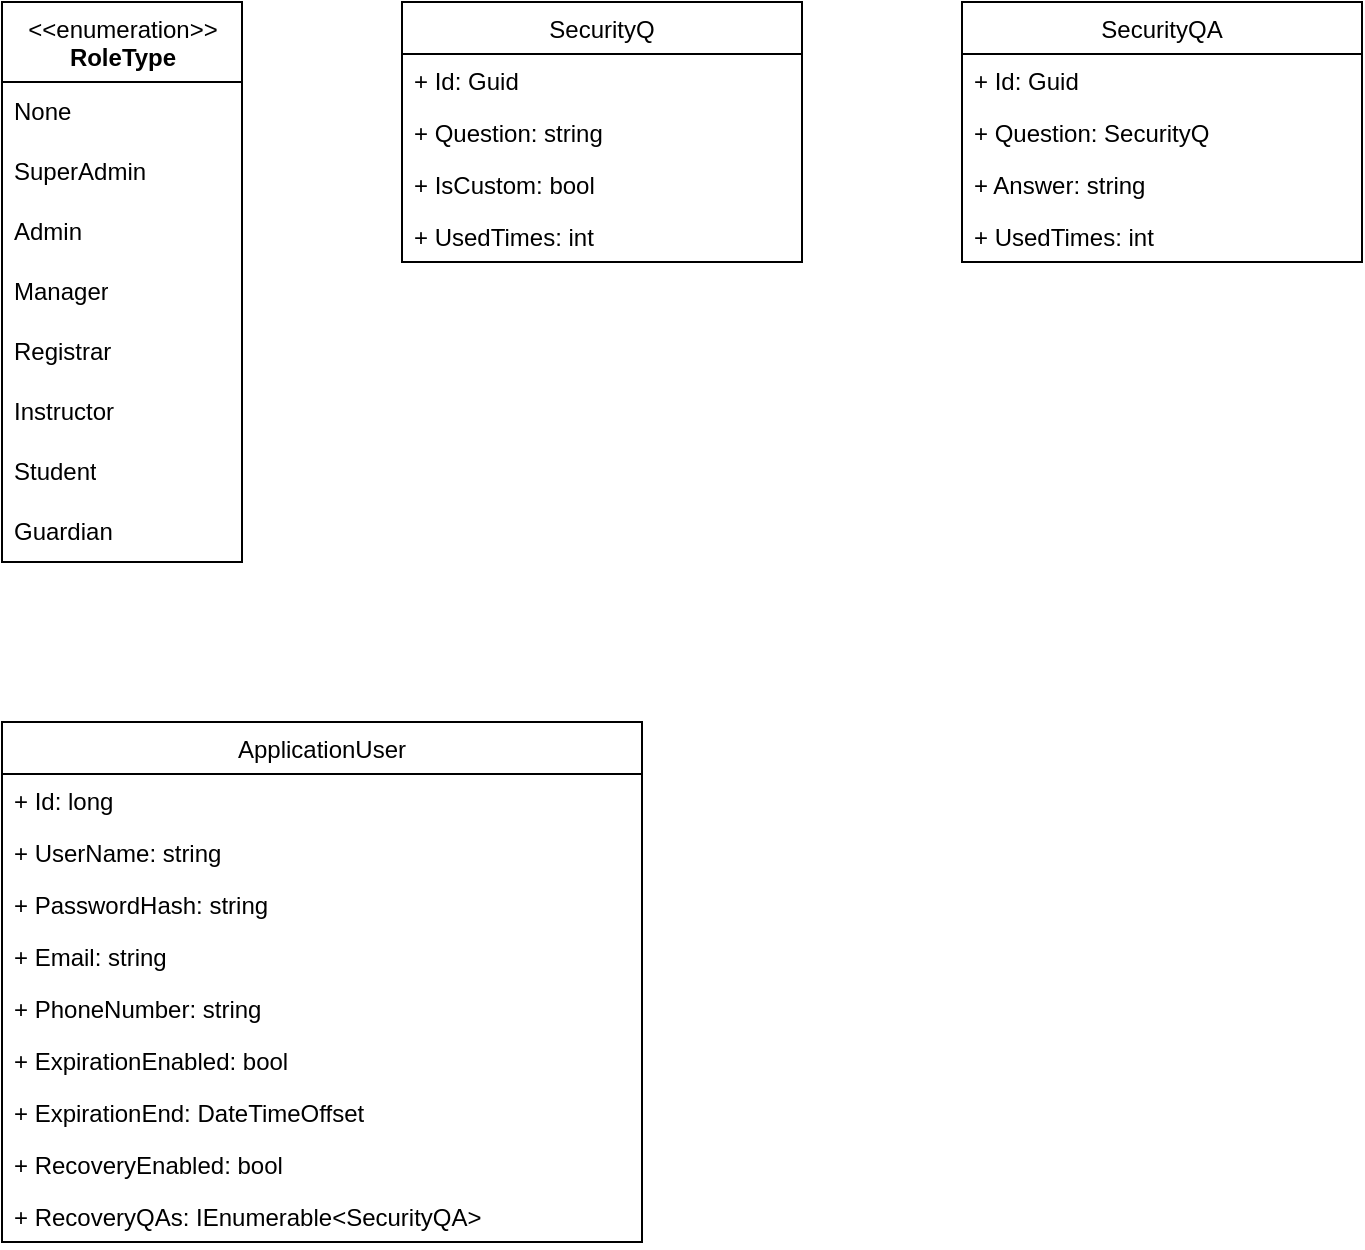 <mxfile version="15.4.0" type="device" pages="2"><diagram id="C5RBs43oDa-KdzZeNtuy" name="Account"><mxGraphModel dx="1326" dy="806" grid="1" gridSize="10" guides="1" tooltips="1" connect="1" arrows="1" fold="1" page="1" pageScale="1" pageWidth="827" pageHeight="1169" math="0" shadow="0"><root><mxCell id="WIyWlLk6GJQsqaUBKTNV-0"/><mxCell id="WIyWlLk6GJQsqaUBKTNV-1" parent="WIyWlLk6GJQsqaUBKTNV-0"/><mxCell id="jaCrhIoPWiiaUpEmdMWx-0" value="ApplicationUser" style="swimlane;fontStyle=0;childLayout=stackLayout;horizontal=1;startSize=26;fillColor=none;horizontalStack=0;resizeParent=1;resizeParentMax=0;resizeLast=0;collapsible=1;marginBottom=0;" parent="WIyWlLk6GJQsqaUBKTNV-1" vertex="1"><mxGeometry x="40" y="400" width="320" height="260" as="geometry"/></mxCell><mxCell id="jaCrhIoPWiiaUpEmdMWx-1" value="+ Id: long" style="text;strokeColor=none;fillColor=none;align=left;verticalAlign=top;spacingLeft=4;spacingRight=4;overflow=hidden;rotatable=0;points=[[0,0.5],[1,0.5]];portConstraint=eastwest;" parent="jaCrhIoPWiiaUpEmdMWx-0" vertex="1"><mxGeometry y="26" width="320" height="26" as="geometry"/></mxCell><mxCell id="jaCrhIoPWiiaUpEmdMWx-2" value="+ UserName: string" style="text;strokeColor=none;fillColor=none;align=left;verticalAlign=top;spacingLeft=4;spacingRight=4;overflow=hidden;rotatable=0;points=[[0,0.5],[1,0.5]];portConstraint=eastwest;" parent="jaCrhIoPWiiaUpEmdMWx-0" vertex="1"><mxGeometry y="52" width="320" height="26" as="geometry"/></mxCell><mxCell id="jaCrhIoPWiiaUpEmdMWx-3" value="+ PasswordHash: string" style="text;strokeColor=none;fillColor=none;align=left;verticalAlign=top;spacingLeft=4;spacingRight=4;overflow=hidden;rotatable=0;points=[[0,0.5],[1,0.5]];portConstraint=eastwest;" parent="jaCrhIoPWiiaUpEmdMWx-0" vertex="1"><mxGeometry y="78" width="320" height="26" as="geometry"/></mxCell><mxCell id="jaCrhIoPWiiaUpEmdMWx-4" value="+ Email: string" style="text;strokeColor=none;fillColor=none;align=left;verticalAlign=top;spacingLeft=4;spacingRight=4;overflow=hidden;rotatable=0;points=[[0,0.5],[1,0.5]];portConstraint=eastwest;" parent="jaCrhIoPWiiaUpEmdMWx-0" vertex="1"><mxGeometry y="104" width="320" height="26" as="geometry"/></mxCell><mxCell id="jaCrhIoPWiiaUpEmdMWx-5" value="+ PhoneNumber: string" style="text;strokeColor=none;fillColor=none;align=left;verticalAlign=top;spacingLeft=4;spacingRight=4;overflow=hidden;rotatable=0;points=[[0,0.5],[1,0.5]];portConstraint=eastwest;" parent="jaCrhIoPWiiaUpEmdMWx-0" vertex="1"><mxGeometry y="130" width="320" height="26" as="geometry"/></mxCell><mxCell id="jaCrhIoPWiiaUpEmdMWx-6" value="+ ExpirationEnabled: bool" style="text;strokeColor=none;fillColor=none;align=left;verticalAlign=top;spacingLeft=4;spacingRight=4;overflow=hidden;rotatable=0;points=[[0,0.5],[1,0.5]];portConstraint=eastwest;" parent="jaCrhIoPWiiaUpEmdMWx-0" vertex="1"><mxGeometry y="156" width="320" height="26" as="geometry"/></mxCell><mxCell id="jaCrhIoPWiiaUpEmdMWx-7" value="+ ExpirationEnd: DateTimeOffset" style="text;strokeColor=none;fillColor=none;align=left;verticalAlign=top;spacingLeft=4;spacingRight=4;overflow=hidden;rotatable=0;points=[[0,0.5],[1,0.5]];portConstraint=eastwest;" parent="jaCrhIoPWiiaUpEmdMWx-0" vertex="1"><mxGeometry y="182" width="320" height="26" as="geometry"/></mxCell><mxCell id="jaCrhIoPWiiaUpEmdMWx-9" value="+ RecoveryEnabled: bool" style="text;strokeColor=none;fillColor=none;align=left;verticalAlign=top;spacingLeft=4;spacingRight=4;overflow=hidden;rotatable=0;points=[[0,0.5],[1,0.5]];portConstraint=eastwest;" parent="jaCrhIoPWiiaUpEmdMWx-0" vertex="1"><mxGeometry y="208" width="320" height="26" as="geometry"/></mxCell><mxCell id="jaCrhIoPWiiaUpEmdMWx-8" value="+ RecoveryQAs: IEnumerable&lt;SecurityQA&gt;" style="text;strokeColor=none;fillColor=none;align=left;verticalAlign=top;spacingLeft=4;spacingRight=4;overflow=hidden;rotatable=0;points=[[0,0.5],[1,0.5]];portConstraint=eastwest;" parent="jaCrhIoPWiiaUpEmdMWx-0" vertex="1"><mxGeometry y="234" width="320" height="26" as="geometry"/></mxCell><mxCell id="jaCrhIoPWiiaUpEmdMWx-10" value="SecurityQ" style="swimlane;fontStyle=0;childLayout=stackLayout;horizontal=1;startSize=26;fillColor=none;horizontalStack=0;resizeParent=1;resizeParentMax=0;resizeLast=0;collapsible=1;marginBottom=0;" parent="WIyWlLk6GJQsqaUBKTNV-1" vertex="1"><mxGeometry x="240" y="40" width="200" height="130" as="geometry"/></mxCell><mxCell id="jaCrhIoPWiiaUpEmdMWx-11" value="+ Id: Guid" style="text;strokeColor=none;fillColor=none;align=left;verticalAlign=top;spacingLeft=4;spacingRight=4;overflow=hidden;rotatable=0;points=[[0,0.5],[1,0.5]];portConstraint=eastwest;" parent="jaCrhIoPWiiaUpEmdMWx-10" vertex="1"><mxGeometry y="26" width="200" height="26" as="geometry"/></mxCell><mxCell id="jaCrhIoPWiiaUpEmdMWx-12" value="+ Question: string" style="text;strokeColor=none;fillColor=none;align=left;verticalAlign=top;spacingLeft=4;spacingRight=4;overflow=hidden;rotatable=0;points=[[0,0.5],[1,0.5]];portConstraint=eastwest;" parent="jaCrhIoPWiiaUpEmdMWx-10" vertex="1"><mxGeometry y="52" width="200" height="26" as="geometry"/></mxCell><mxCell id="jaCrhIoPWiiaUpEmdMWx-16" value="+ IsCustom: bool" style="text;strokeColor=none;fillColor=none;align=left;verticalAlign=top;spacingLeft=4;spacingRight=4;overflow=hidden;rotatable=0;points=[[0,0.5],[1,0.5]];portConstraint=eastwest;" parent="jaCrhIoPWiiaUpEmdMWx-10" vertex="1"><mxGeometry y="78" width="200" height="26" as="geometry"/></mxCell><mxCell id="jaCrhIoPWiiaUpEmdMWx-17" value="+ UsedTimes: int" style="text;strokeColor=none;fillColor=none;align=left;verticalAlign=top;spacingLeft=4;spacingRight=4;overflow=hidden;rotatable=0;points=[[0,0.5],[1,0.5]];portConstraint=eastwest;" parent="jaCrhIoPWiiaUpEmdMWx-10" vertex="1"><mxGeometry y="104" width="200" height="26" as="geometry"/></mxCell><mxCell id="jaCrhIoPWiiaUpEmdMWx-20" value="SecurityQA" style="swimlane;fontStyle=0;childLayout=stackLayout;horizontal=1;startSize=26;fillColor=none;horizontalStack=0;resizeParent=1;resizeParentMax=0;resizeLast=0;collapsible=1;marginBottom=0;" parent="WIyWlLk6GJQsqaUBKTNV-1" vertex="1"><mxGeometry x="520" y="40" width="200" height="130" as="geometry"/></mxCell><mxCell id="jaCrhIoPWiiaUpEmdMWx-21" value="+ Id: Guid" style="text;strokeColor=none;fillColor=none;align=left;verticalAlign=top;spacingLeft=4;spacingRight=4;overflow=hidden;rotatable=0;points=[[0,0.5],[1,0.5]];portConstraint=eastwest;" parent="jaCrhIoPWiiaUpEmdMWx-20" vertex="1"><mxGeometry y="26" width="200" height="26" as="geometry"/></mxCell><mxCell id="jaCrhIoPWiiaUpEmdMWx-22" value="+ Question: SecurityQ" style="text;strokeColor=none;fillColor=none;align=left;verticalAlign=top;spacingLeft=4;spacingRight=4;overflow=hidden;rotatable=0;points=[[0,0.5],[1,0.5]];portConstraint=eastwest;" parent="jaCrhIoPWiiaUpEmdMWx-20" vertex="1"><mxGeometry y="52" width="200" height="26" as="geometry"/></mxCell><mxCell id="jaCrhIoPWiiaUpEmdMWx-23" value="+ Answer: string" style="text;strokeColor=none;fillColor=none;align=left;verticalAlign=top;spacingLeft=4;spacingRight=4;overflow=hidden;rotatable=0;points=[[0,0.5],[1,0.5]];portConstraint=eastwest;" parent="jaCrhIoPWiiaUpEmdMWx-20" vertex="1"><mxGeometry y="78" width="200" height="26" as="geometry"/></mxCell><mxCell id="jaCrhIoPWiiaUpEmdMWx-24" value="+ UsedTimes: int" style="text;strokeColor=none;fillColor=none;align=left;verticalAlign=top;spacingLeft=4;spacingRight=4;overflow=hidden;rotatable=0;points=[[0,0.5],[1,0.5]];portConstraint=eastwest;" parent="jaCrhIoPWiiaUpEmdMWx-20" vertex="1"><mxGeometry y="104" width="200" height="26" as="geometry"/></mxCell><mxCell id="jaCrhIoPWiiaUpEmdMWx-25" value="&amp;lt;&amp;lt;enumeration&amp;gt;&amp;gt;&lt;br&gt;&lt;b&gt;RoleType&lt;/b&gt;" style="swimlane;fontStyle=0;align=center;verticalAlign=top;childLayout=stackLayout;horizontal=1;startSize=40;horizontalStack=0;resizeParent=1;resizeParentMax=0;resizeLast=0;collapsible=0;marginBottom=0;html=1;" parent="WIyWlLk6GJQsqaUBKTNV-1" vertex="1"><mxGeometry x="40" y="40" width="120" height="280" as="geometry"/></mxCell><mxCell id="jaCrhIoPWiiaUpEmdMWx-33" value="None" style="text;html=1;strokeColor=none;fillColor=none;align=left;verticalAlign=middle;spacingLeft=4;spacingRight=4;overflow=hidden;rotatable=0;points=[[0,0.5],[1,0.5]];portConstraint=eastwest;" parent="jaCrhIoPWiiaUpEmdMWx-25" vertex="1"><mxGeometry y="40" width="120" height="30" as="geometry"/></mxCell><mxCell id="jaCrhIoPWiiaUpEmdMWx-26" value="SuperAdmin" style="text;html=1;strokeColor=none;fillColor=none;align=left;verticalAlign=middle;spacingLeft=4;spacingRight=4;overflow=hidden;rotatable=0;points=[[0,0.5],[1,0.5]];portConstraint=eastwest;" parent="jaCrhIoPWiiaUpEmdMWx-25" vertex="1"><mxGeometry y="70" width="120" height="30" as="geometry"/></mxCell><mxCell id="jaCrhIoPWiiaUpEmdMWx-27" value="Admin" style="text;html=1;strokeColor=none;fillColor=none;align=left;verticalAlign=middle;spacingLeft=4;spacingRight=4;overflow=hidden;rotatable=0;points=[[0,0.5],[1,0.5]];portConstraint=eastwest;" parent="jaCrhIoPWiiaUpEmdMWx-25" vertex="1"><mxGeometry y="100" width="120" height="30" as="geometry"/></mxCell><mxCell id="jaCrhIoPWiiaUpEmdMWx-28" value="Manager" style="text;html=1;strokeColor=none;fillColor=none;align=left;verticalAlign=middle;spacingLeft=4;spacingRight=4;overflow=hidden;rotatable=0;points=[[0,0.5],[1,0.5]];portConstraint=eastwest;" parent="jaCrhIoPWiiaUpEmdMWx-25" vertex="1"><mxGeometry y="130" width="120" height="30" as="geometry"/></mxCell><mxCell id="jaCrhIoPWiiaUpEmdMWx-29" value="Registrar" style="text;html=1;strokeColor=none;fillColor=none;align=left;verticalAlign=middle;spacingLeft=4;spacingRight=4;overflow=hidden;rotatable=0;points=[[0,0.5],[1,0.5]];portConstraint=eastwest;" parent="jaCrhIoPWiiaUpEmdMWx-25" vertex="1"><mxGeometry y="160" width="120" height="30" as="geometry"/></mxCell><mxCell id="jaCrhIoPWiiaUpEmdMWx-30" value="Instructor" style="text;html=1;strokeColor=none;fillColor=none;align=left;verticalAlign=middle;spacingLeft=4;spacingRight=4;overflow=hidden;rotatable=0;points=[[0,0.5],[1,0.5]];portConstraint=eastwest;" parent="jaCrhIoPWiiaUpEmdMWx-25" vertex="1"><mxGeometry y="190" width="120" height="30" as="geometry"/></mxCell><mxCell id="jaCrhIoPWiiaUpEmdMWx-31" value="Student" style="text;html=1;strokeColor=none;fillColor=none;align=left;verticalAlign=middle;spacingLeft=4;spacingRight=4;overflow=hidden;rotatable=0;points=[[0,0.5],[1,0.5]];portConstraint=eastwest;" parent="jaCrhIoPWiiaUpEmdMWx-25" vertex="1"><mxGeometry y="220" width="120" height="30" as="geometry"/></mxCell><mxCell id="jaCrhIoPWiiaUpEmdMWx-32" value="Guardian" style="text;html=1;strokeColor=none;fillColor=none;align=left;verticalAlign=middle;spacingLeft=4;spacingRight=4;overflow=hidden;rotatable=0;points=[[0,0.5],[1,0.5]];portConstraint=eastwest;" parent="jaCrhIoPWiiaUpEmdMWx-25" vertex="1"><mxGeometry y="250" width="120" height="30" as="geometry"/></mxCell></root></mxGraphModel></diagram><diagram id="Gu92lI8uNjSmzCIxFhai" name="Page-2"><mxGraphModel dx="1326" dy="806" grid="1" gridSize="10" guides="1" tooltips="1" connect="1" arrows="1" fold="1" page="1" pageScale="1" pageWidth="1169" pageHeight="827" math="0" shadow="0"><root><mxCell id="FvFAcoIFsM0lqCRvQK0l-0"/><mxCell id="FvFAcoIFsM0lqCRvQK0l-1" parent="FvFAcoIFsM0lqCRvQK0l-0"/><mxCell id="fGhEQ0dNOXYSGc7O25cF-0" value="ApplicationUser" style="swimlane;fontStyle=0;childLayout=stackLayout;horizontal=1;startSize=26;fillColor=none;horizontalStack=0;resizeParent=1;resizeParentMax=0;resizeLast=0;collapsible=1;marginBottom=0;" vertex="1" parent="FvFAcoIFsM0lqCRvQK0l-1"><mxGeometry x="80" y="80" width="280" height="260" as="geometry"/></mxCell><mxCell id="fGhEQ0dNOXYSGc7O25cF-1" value="+ Id: long" style="text;strokeColor=none;fillColor=none;align=left;verticalAlign=top;spacingLeft=4;spacingRight=4;overflow=hidden;rotatable=0;points=[[0,0.5],[1,0.5]];portConstraint=eastwest;" vertex="1" parent="fGhEQ0dNOXYSGc7O25cF-0"><mxGeometry y="26" width="280" height="26" as="geometry"/></mxCell><mxCell id="fGhEQ0dNOXYSGc7O25cF-2" value="+ UserName: string" style="text;strokeColor=none;fillColor=none;align=left;verticalAlign=top;spacingLeft=4;spacingRight=4;overflow=hidden;rotatable=0;points=[[0,0.5],[1,0.5]];portConstraint=eastwest;" vertex="1" parent="fGhEQ0dNOXYSGc7O25cF-0"><mxGeometry y="52" width="280" height="26" as="geometry"/></mxCell><mxCell id="fGhEQ0dNOXYSGc7O25cF-3" value="+ PasswordHash: string" style="text;strokeColor=none;fillColor=none;align=left;verticalAlign=top;spacingLeft=4;spacingRight=4;overflow=hidden;rotatable=0;points=[[0,0.5],[1,0.5]];portConstraint=eastwest;" vertex="1" parent="fGhEQ0dNOXYSGc7O25cF-0"><mxGeometry y="78" width="280" height="26" as="geometry"/></mxCell><mxCell id="fGhEQ0dNOXYSGc7O25cF-4" value="+ Email: string" style="text;strokeColor=none;fillColor=none;align=left;verticalAlign=top;spacingLeft=4;spacingRight=4;overflow=hidden;rotatable=0;points=[[0,0.5],[1,0.5]];portConstraint=eastwest;" vertex="1" parent="fGhEQ0dNOXYSGc7O25cF-0"><mxGeometry y="104" width="280" height="26" as="geometry"/></mxCell><mxCell id="fGhEQ0dNOXYSGc7O25cF-5" value="+ PhoneNumber: string" style="text;strokeColor=none;fillColor=none;align=left;verticalAlign=top;spacingLeft=4;spacingRight=4;overflow=hidden;rotatable=0;points=[[0,0.5],[1,0.5]];portConstraint=eastwest;" vertex="1" parent="fGhEQ0dNOXYSGc7O25cF-0"><mxGeometry y="130" width="280" height="26" as="geometry"/></mxCell><mxCell id="fGhEQ0dNOXYSGc7O25cF-6" value="+ ExpirationEnabled: bool" style="text;strokeColor=none;fillColor=none;align=left;verticalAlign=top;spacingLeft=4;spacingRight=4;overflow=hidden;rotatable=0;points=[[0,0.5],[1,0.5]];portConstraint=eastwest;" vertex="1" parent="fGhEQ0dNOXYSGc7O25cF-0"><mxGeometry y="156" width="280" height="26" as="geometry"/></mxCell><mxCell id="fGhEQ0dNOXYSGc7O25cF-7" value="+ ExpirationEnd: DateTimeOffset" style="text;strokeColor=none;fillColor=none;align=left;verticalAlign=top;spacingLeft=4;spacingRight=4;overflow=hidden;rotatable=0;points=[[0,0.5],[1,0.5]];portConstraint=eastwest;" vertex="1" parent="fGhEQ0dNOXYSGc7O25cF-0"><mxGeometry y="182" width="280" height="26" as="geometry"/></mxCell><mxCell id="fGhEQ0dNOXYSGc7O25cF-8" value="+ RecoveryEnabled: bool" style="text;strokeColor=none;fillColor=none;align=left;verticalAlign=top;spacingLeft=4;spacingRight=4;overflow=hidden;rotatable=0;points=[[0,0.5],[1,0.5]];portConstraint=eastwest;" vertex="1" parent="fGhEQ0dNOXYSGc7O25cF-0"><mxGeometry y="208" width="280" height="26" as="geometry"/></mxCell><mxCell id="fGhEQ0dNOXYSGc7O25cF-9" value="+ RecoveryQAs: IEnumerable&lt;SecurityQA&gt;" style="text;strokeColor=none;fillColor=none;align=left;verticalAlign=top;spacingLeft=4;spacingRight=4;overflow=hidden;rotatable=0;points=[[0,0.5],[1,0.5]];portConstraint=eastwest;" vertex="1" parent="fGhEQ0dNOXYSGc7O25cF-0"><mxGeometry y="234" width="280" height="26" as="geometry"/></mxCell></root></mxGraphModel></diagram></mxfile>